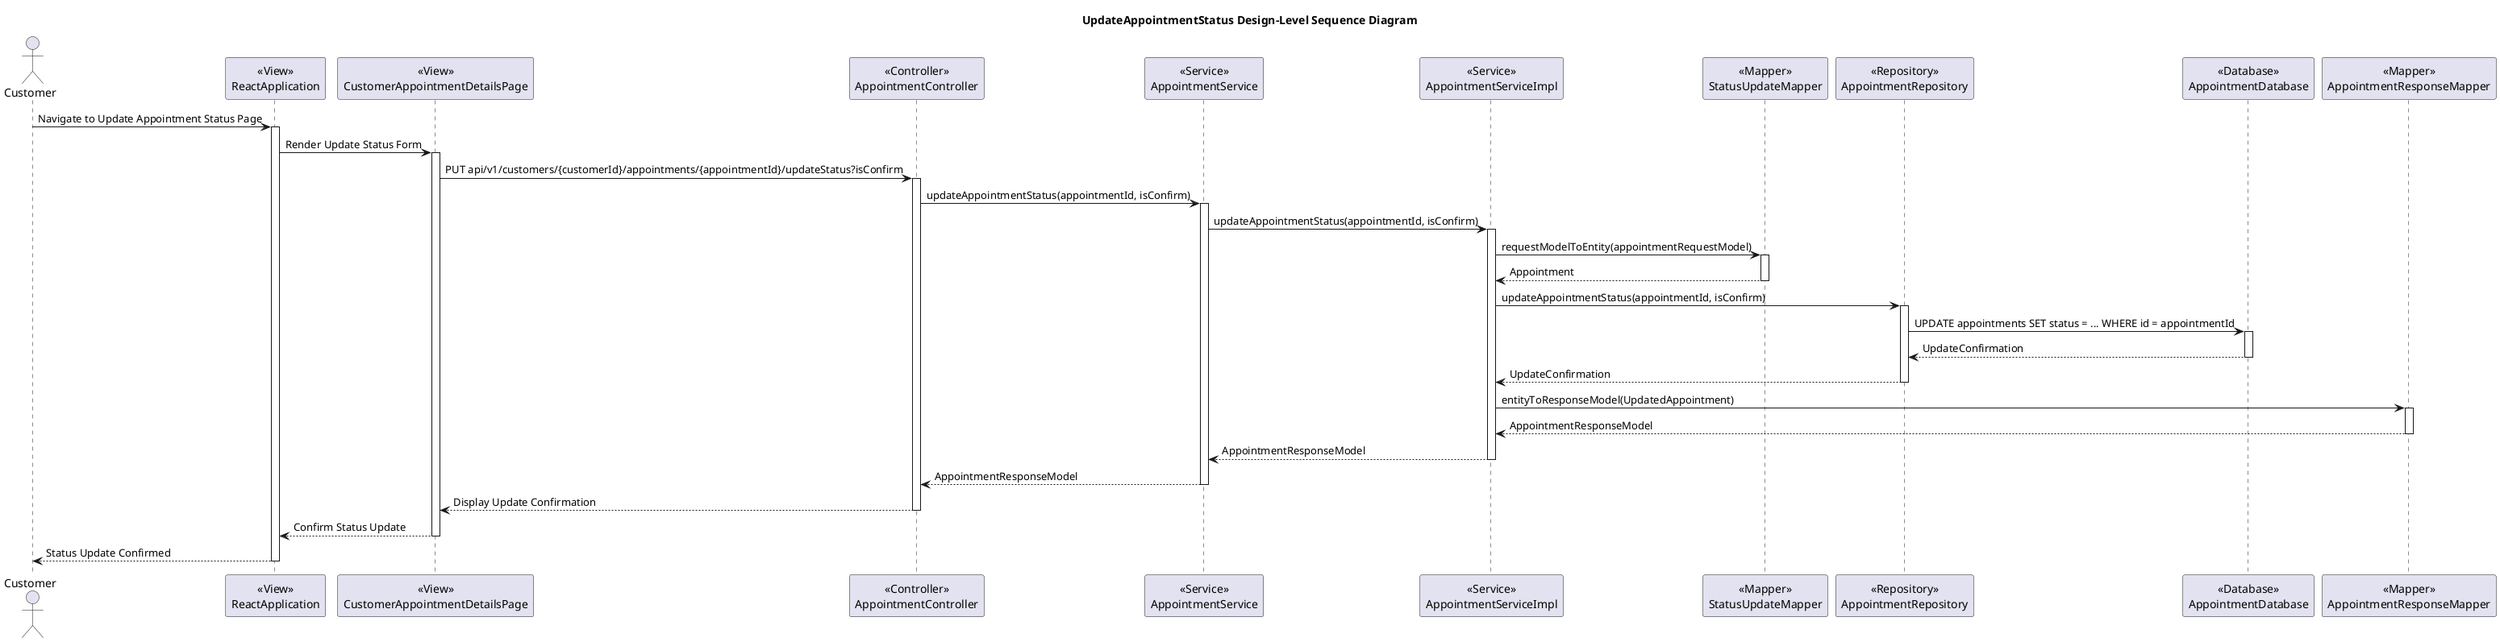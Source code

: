 @startuml
title UpdateAppointmentStatus Design-Level Sequence Diagram
actor Customer

participant ReactApplication as "<<View>>\nReactApplication"
participant CustomerAppointmentDetailsPage as "<<View>>\nCustomerAppointmentDetailsPage"
participant AppointmentController as "<<Controller>>\nAppointmentController"
participant AppointmentService as "<<Service>>\nAppointmentService"
participant AppointmentServiceImpl as "<<Service>>\nAppointmentServiceImpl"
participant StatusUpdateMapper as "<<Mapper>>\nStatusUpdateMapper"
participant AppointmentRepository as "<<Repository>>\nAppointmentRepository"
participant AppointmentDatabase as "<<Database>>\nAppointmentDatabase"
participant AppointmentResponseMapper as "<<Mapper>>\nAppointmentResponseMapper"

Customer -> ReactApplication: Navigate to Update Appointment Status Page
activate ReactApplication

ReactApplication -> CustomerAppointmentDetailsPage: Render Update Status Form
activate CustomerAppointmentDetailsPage

CustomerAppointmentDetailsPage -> AppointmentController: PUT api/v1/customers/{customerId}/appointments/{appointmentId}/updateStatus?isConfirm
activate AppointmentController

AppointmentController -> AppointmentService: updateAppointmentStatus(appointmentId, isConfirm)

activate AppointmentService

AppointmentService -> AppointmentServiceImpl: updateAppointmentStatus(appointmentId, isConfirm)

activate AppointmentServiceImpl

AppointmentServiceImpl -> StatusUpdateMapper: requestModelToEntity(appointmentRequestModel)
activate StatusUpdateMapper

StatusUpdateMapper --> AppointmentServiceImpl: Appointment
deactivate StatusUpdateMapper

AppointmentServiceImpl -> AppointmentRepository: updateAppointmentStatus(appointmentId, isConfirm)
activate AppointmentRepository

AppointmentRepository -> AppointmentDatabase: UPDATE appointments SET status = ... WHERE id = appointmentId
activate AppointmentDatabase

AppointmentDatabase --> AppointmentRepository: UpdateConfirmation
deactivate AppointmentDatabase

AppointmentRepository --> AppointmentServiceImpl: UpdateConfirmation
deactivate AppointmentRepository

AppointmentServiceImpl -> AppointmentResponseMapper: entityToResponseModel(UpdatedAppointment)
activate AppointmentResponseMapper

AppointmentResponseMapper --> AppointmentServiceImpl: AppointmentResponseModel
deactivate AppointmentResponseMapper

AppointmentServiceImpl --> AppointmentService: AppointmentResponseModel
deactivate AppointmentServiceImpl

AppointmentService --> AppointmentController: AppointmentResponseModel
deactivate AppointmentService

AppointmentController --> CustomerAppointmentDetailsPage: Display Update Confirmation
deactivate AppointmentController

CustomerAppointmentDetailsPage --> ReactApplication: Confirm Status Update
deactivate CustomerAppointmentDetailsPage

ReactApplication --> Customer: Status Update Confirmed
deactivate ReactApplication

@enduml
